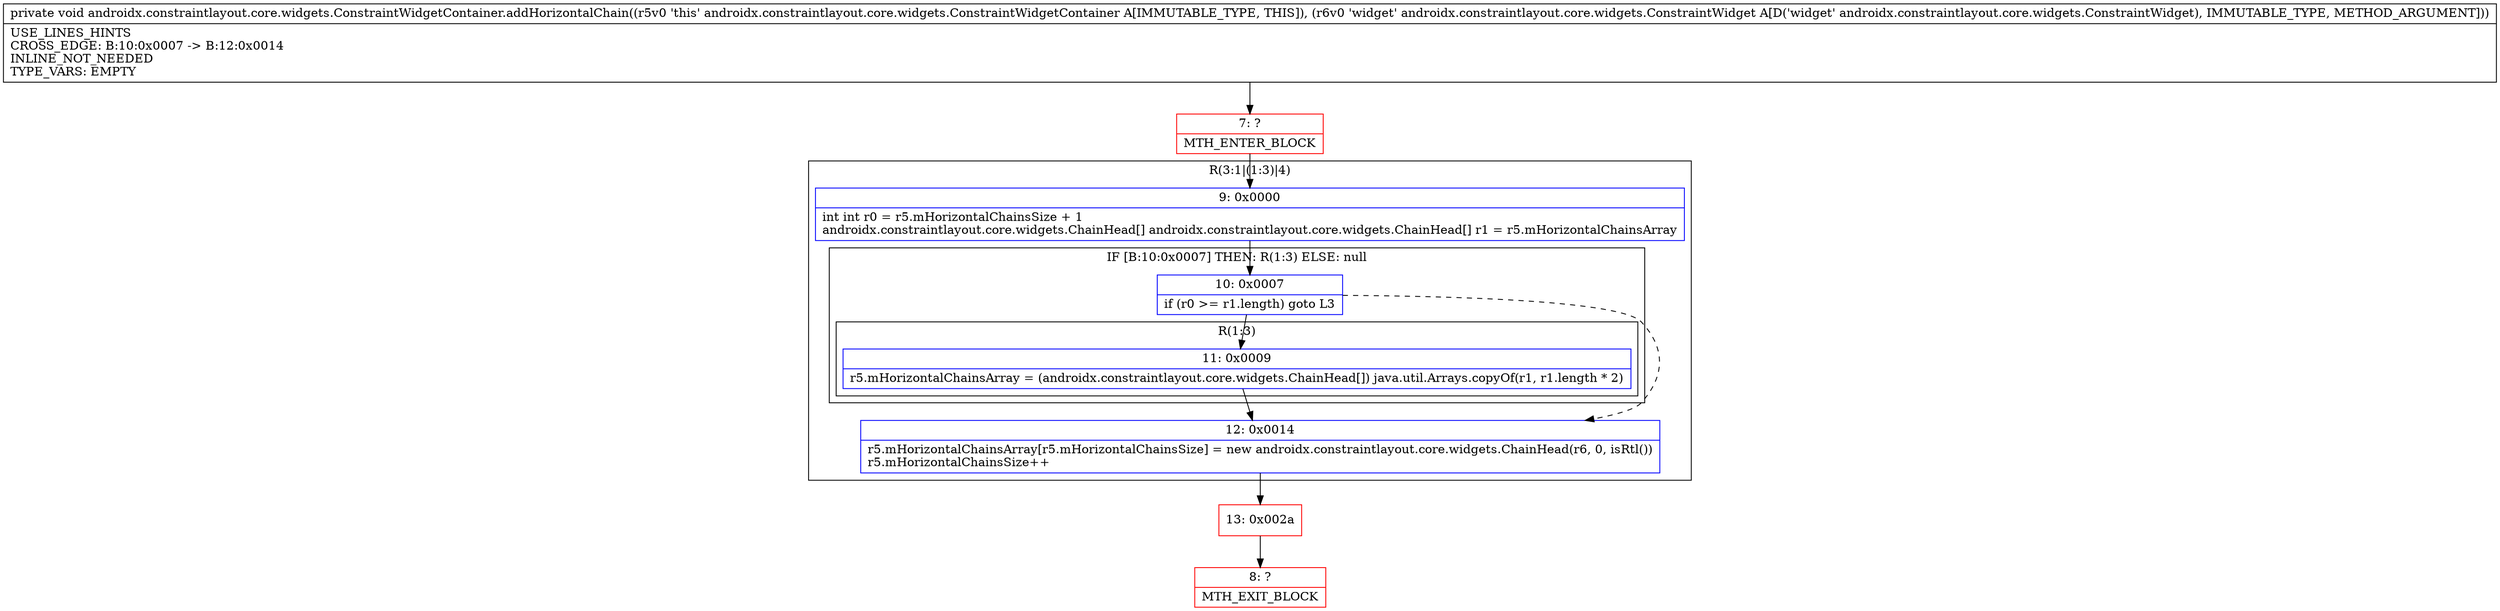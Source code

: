 digraph "CFG forandroidx.constraintlayout.core.widgets.ConstraintWidgetContainer.addHorizontalChain(Landroidx\/constraintlayout\/core\/widgets\/ConstraintWidget;)V" {
subgraph cluster_Region_1341697451 {
label = "R(3:1|(1:3)|4)";
node [shape=record,color=blue];
Node_9 [shape=record,label="{9\:\ 0x0000|int int r0 = r5.mHorizontalChainsSize + 1\landroidx.constraintlayout.core.widgets.ChainHead[] androidx.constraintlayout.core.widgets.ChainHead[] r1 = r5.mHorizontalChainsArray\l}"];
subgraph cluster_IfRegion_1768770950 {
label = "IF [B:10:0x0007] THEN: R(1:3) ELSE: null";
node [shape=record,color=blue];
Node_10 [shape=record,label="{10\:\ 0x0007|if (r0 \>= r1.length) goto L3\l}"];
subgraph cluster_Region_1397856379 {
label = "R(1:3)";
node [shape=record,color=blue];
Node_11 [shape=record,label="{11\:\ 0x0009|r5.mHorizontalChainsArray = (androidx.constraintlayout.core.widgets.ChainHead[]) java.util.Arrays.copyOf(r1, r1.length * 2)\l}"];
}
}
Node_12 [shape=record,label="{12\:\ 0x0014|r5.mHorizontalChainsArray[r5.mHorizontalChainsSize] = new androidx.constraintlayout.core.widgets.ChainHead(r6, 0, isRtl())\lr5.mHorizontalChainsSize++\l}"];
}
Node_7 [shape=record,color=red,label="{7\:\ ?|MTH_ENTER_BLOCK\l}"];
Node_13 [shape=record,color=red,label="{13\:\ 0x002a}"];
Node_8 [shape=record,color=red,label="{8\:\ ?|MTH_EXIT_BLOCK\l}"];
MethodNode[shape=record,label="{private void androidx.constraintlayout.core.widgets.ConstraintWidgetContainer.addHorizontalChain((r5v0 'this' androidx.constraintlayout.core.widgets.ConstraintWidgetContainer A[IMMUTABLE_TYPE, THIS]), (r6v0 'widget' androidx.constraintlayout.core.widgets.ConstraintWidget A[D('widget' androidx.constraintlayout.core.widgets.ConstraintWidget), IMMUTABLE_TYPE, METHOD_ARGUMENT]))  | USE_LINES_HINTS\lCROSS_EDGE: B:10:0x0007 \-\> B:12:0x0014\lINLINE_NOT_NEEDED\lTYPE_VARS: EMPTY\l}"];
MethodNode -> Node_7;Node_9 -> Node_10;
Node_10 -> Node_11;
Node_10 -> Node_12[style=dashed];
Node_11 -> Node_12;
Node_12 -> Node_13;
Node_7 -> Node_9;
Node_13 -> Node_8;
}

